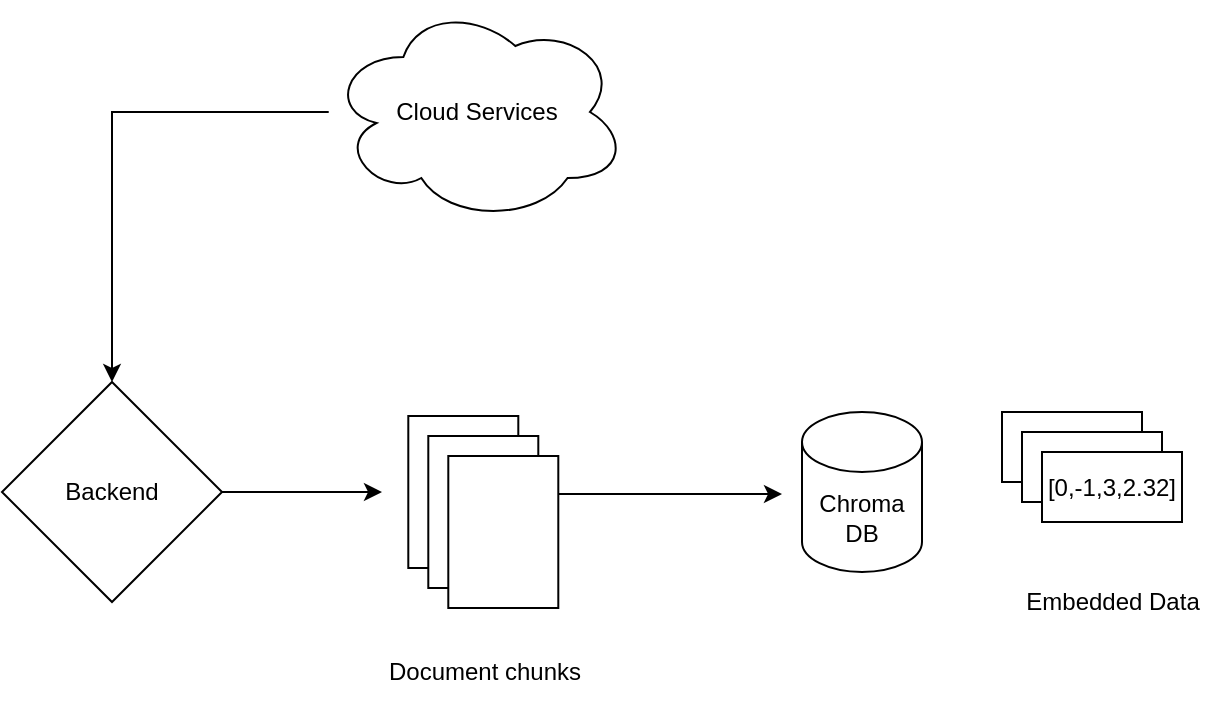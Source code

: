 <mxfile version="26.1.0">
  <diagram name="Page-1" id="tsWko6ecflzNUC_uV28E">
    <mxGraphModel dx="1648" dy="919" grid="1" gridSize="10" guides="1" tooltips="1" connect="1" arrows="1" fold="1" page="1" pageScale="1" pageWidth="827" pageHeight="1169" math="0" shadow="0">
      <root>
        <mxCell id="0" />
        <mxCell id="1" parent="0" />
        <mxCell id="reMlrcztLfvmdYYnip-N-3" value="" style="rounded=0;whiteSpace=wrap;html=1;rotation=90;labelBackgroundColor=none;" vertex="1" parent="1">
          <mxGeometry x="252.65" y="407.5" width="76" height="55" as="geometry" />
        </mxCell>
        <mxCell id="reMlrcztLfvmdYYnip-N-12" style="edgeStyle=orthogonalEdgeStyle;rounded=0;orthogonalLoop=1;jettySize=auto;html=1;labelBackgroundColor=none;fontColor=default;" edge="1" parent="1" source="reMlrcztLfvmdYYnip-N-7" target="reMlrcztLfvmdYYnip-N-11">
          <mxGeometry relative="1" as="geometry" />
        </mxCell>
        <mxCell id="reMlrcztLfvmdYYnip-N-7" value="Cloud Services" style="ellipse;shape=cloud;whiteSpace=wrap;html=1;labelBackgroundColor=none;" vertex="1" parent="1">
          <mxGeometry x="223.36" y="190" width="149.29" height="110" as="geometry" />
        </mxCell>
        <mxCell id="reMlrcztLfvmdYYnip-N-17" style="edgeStyle=orthogonalEdgeStyle;rounded=0;orthogonalLoop=1;jettySize=auto;html=1;" edge="1" parent="1" source="reMlrcztLfvmdYYnip-N-11">
          <mxGeometry relative="1" as="geometry">
            <mxPoint x="250" y="435" as="targetPoint" />
          </mxGeometry>
        </mxCell>
        <mxCell id="reMlrcztLfvmdYYnip-N-11" value="Backend" style="rhombus;whiteSpace=wrap;html=1;labelBackgroundColor=none;" vertex="1" parent="1">
          <mxGeometry x="60" y="380" width="110" height="110" as="geometry" />
        </mxCell>
        <mxCell id="reMlrcztLfvmdYYnip-N-14" value="Document chunks" style="text;html=1;align=center;verticalAlign=middle;resizable=0;points=[];autosize=1;strokeColor=none;fillColor=none;labelBackgroundColor=none;" vertex="1" parent="1">
          <mxGeometry x="240.65" y="510" width="120" height="30" as="geometry" />
        </mxCell>
        <mxCell id="reMlrcztLfvmdYYnip-N-15" value="" style="rounded=0;whiteSpace=wrap;html=1;rotation=90;labelBackgroundColor=none;" vertex="1" parent="1">
          <mxGeometry x="262.65" y="417.5" width="76" height="55" as="geometry" />
        </mxCell>
        <mxCell id="reMlrcztLfvmdYYnip-N-21" style="edgeStyle=orthogonalEdgeStyle;rounded=0;orthogonalLoop=1;jettySize=auto;html=1;exitX=0.25;exitY=0;exitDx=0;exitDy=0;" edge="1" parent="1" source="reMlrcztLfvmdYYnip-N-16">
          <mxGeometry relative="1" as="geometry">
            <mxPoint x="450" y="436" as="targetPoint" />
          </mxGeometry>
        </mxCell>
        <mxCell id="reMlrcztLfvmdYYnip-N-16" value="" style="rounded=0;whiteSpace=wrap;html=1;rotation=90;labelBackgroundColor=none;" vertex="1" parent="1">
          <mxGeometry x="272.65" y="427.5" width="76" height="55" as="geometry" />
        </mxCell>
        <mxCell id="reMlrcztLfvmdYYnip-N-18" value="Chroma DB" style="shape=cylinder3;whiteSpace=wrap;html=1;boundedLbl=1;backgroundOutline=1;size=15;" vertex="1" parent="1">
          <mxGeometry x="460" y="395" width="60" height="80" as="geometry" />
        </mxCell>
        <mxCell id="reMlrcztLfvmdYYnip-N-23" value="" style="rounded=0;whiteSpace=wrap;html=1;" vertex="1" parent="1">
          <mxGeometry x="560" y="395" width="70" height="35" as="geometry" />
        </mxCell>
        <mxCell id="reMlrcztLfvmdYYnip-N-24" value="" style="rounded=0;whiteSpace=wrap;html=1;" vertex="1" parent="1">
          <mxGeometry x="570" y="405" width="70" height="35" as="geometry" />
        </mxCell>
        <mxCell id="reMlrcztLfvmdYYnip-N-25" value="[0,-1,3,2.32]" style="rounded=0;whiteSpace=wrap;html=1;" vertex="1" parent="1">
          <mxGeometry x="580" y="415" width="70" height="35" as="geometry" />
        </mxCell>
        <mxCell id="reMlrcztLfvmdYYnip-N-26" value="Embedded Data" style="text;html=1;align=center;verticalAlign=middle;resizable=0;points=[];autosize=1;strokeColor=none;fillColor=none;labelBackgroundColor=none;" vertex="1" parent="1">
          <mxGeometry x="560" y="475" width="110" height="30" as="geometry" />
        </mxCell>
      </root>
    </mxGraphModel>
  </diagram>
</mxfile>
